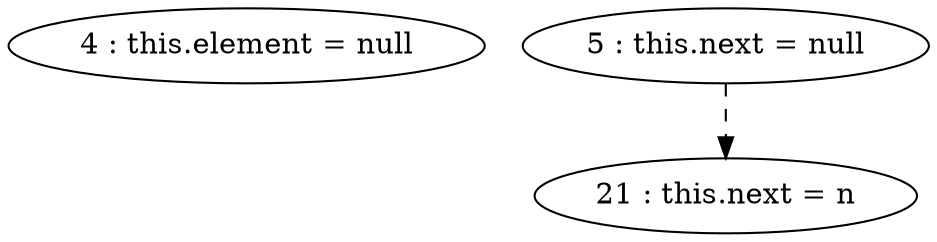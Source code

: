 digraph G {
"4 : this.element = null"
"5 : this.next = null"
"5 : this.next = null" -> "21 : this.next = n" [style=dashed]
"21 : this.next = n"
}